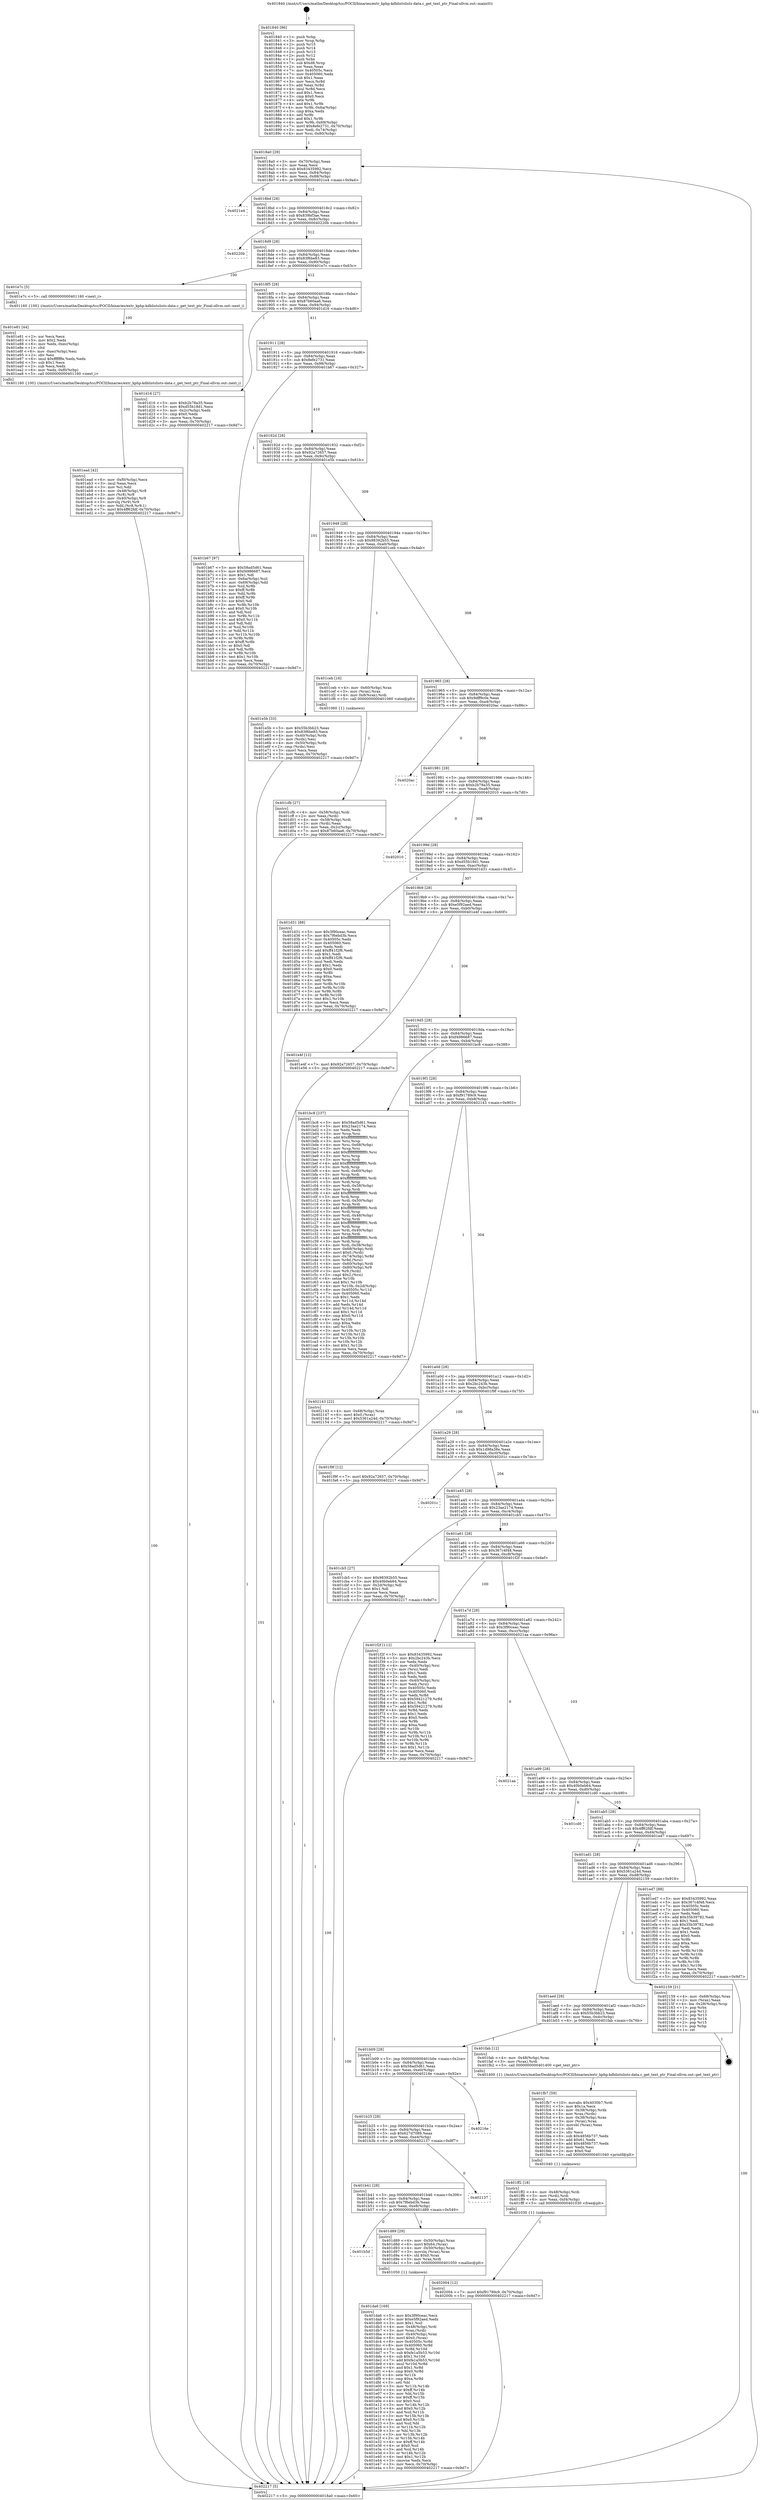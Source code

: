 digraph "0x401840" {
  label = "0x401840 (/mnt/c/Users/mathe/Desktop/tcc/POCII/binaries/extr_kphp-kdblistslists-data.c_get_text_ptr_Final-ollvm.out::main(0))"
  labelloc = "t"
  node[shape=record]

  Entry [label="",width=0.3,height=0.3,shape=circle,fillcolor=black,style=filled]
  "0x4018a0" [label="{
     0x4018a0 [29]\l
     | [instrs]\l
     &nbsp;&nbsp;0x4018a0 \<+3\>: mov -0x70(%rbp),%eax\l
     &nbsp;&nbsp;0x4018a3 \<+2\>: mov %eax,%ecx\l
     &nbsp;&nbsp;0x4018a5 \<+6\>: sub $0x83435992,%ecx\l
     &nbsp;&nbsp;0x4018ab \<+6\>: mov %eax,-0x84(%rbp)\l
     &nbsp;&nbsp;0x4018b1 \<+6\>: mov %ecx,-0x88(%rbp)\l
     &nbsp;&nbsp;0x4018b7 \<+6\>: je 00000000004021e4 \<main+0x9a4\>\l
  }"]
  "0x4021e4" [label="{
     0x4021e4\l
  }", style=dashed]
  "0x4018bd" [label="{
     0x4018bd [28]\l
     | [instrs]\l
     &nbsp;&nbsp;0x4018bd \<+5\>: jmp 00000000004018c2 \<main+0x82\>\l
     &nbsp;&nbsp;0x4018c2 \<+6\>: mov -0x84(%rbp),%eax\l
     &nbsp;&nbsp;0x4018c8 \<+5\>: sub $0x839bf3ae,%eax\l
     &nbsp;&nbsp;0x4018cd \<+6\>: mov %eax,-0x8c(%rbp)\l
     &nbsp;&nbsp;0x4018d3 \<+6\>: je 000000000040220b \<main+0x9cb\>\l
  }"]
  Exit [label="",width=0.3,height=0.3,shape=circle,fillcolor=black,style=filled,peripheries=2]
  "0x40220b" [label="{
     0x40220b\l
  }", style=dashed]
  "0x4018d9" [label="{
     0x4018d9 [28]\l
     | [instrs]\l
     &nbsp;&nbsp;0x4018d9 \<+5\>: jmp 00000000004018de \<main+0x9e\>\l
     &nbsp;&nbsp;0x4018de \<+6\>: mov -0x84(%rbp),%eax\l
     &nbsp;&nbsp;0x4018e4 \<+5\>: sub $0x83f6be83,%eax\l
     &nbsp;&nbsp;0x4018e9 \<+6\>: mov %eax,-0x90(%rbp)\l
     &nbsp;&nbsp;0x4018ef \<+6\>: je 0000000000401e7c \<main+0x63c\>\l
  }"]
  "0x402004" [label="{
     0x402004 [12]\l
     | [instrs]\l
     &nbsp;&nbsp;0x402004 \<+7\>: movl $0xf91789c9,-0x70(%rbp)\l
     &nbsp;&nbsp;0x40200b \<+5\>: jmp 0000000000402217 \<main+0x9d7\>\l
  }"]
  "0x401e7c" [label="{
     0x401e7c [5]\l
     | [instrs]\l
     &nbsp;&nbsp;0x401e7c \<+5\>: call 0000000000401160 \<next_i\>\l
     | [calls]\l
     &nbsp;&nbsp;0x401160 \{100\} (/mnt/c/Users/mathe/Desktop/tcc/POCII/binaries/extr_kphp-kdblistslists-data.c_get_text_ptr_Final-ollvm.out::next_i)\l
  }"]
  "0x4018f5" [label="{
     0x4018f5 [28]\l
     | [instrs]\l
     &nbsp;&nbsp;0x4018f5 \<+5\>: jmp 00000000004018fa \<main+0xba\>\l
     &nbsp;&nbsp;0x4018fa \<+6\>: mov -0x84(%rbp),%eax\l
     &nbsp;&nbsp;0x401900 \<+5\>: sub $0x87b60aa6,%eax\l
     &nbsp;&nbsp;0x401905 \<+6\>: mov %eax,-0x94(%rbp)\l
     &nbsp;&nbsp;0x40190b \<+6\>: je 0000000000401d16 \<main+0x4d6\>\l
  }"]
  "0x401ff2" [label="{
     0x401ff2 [18]\l
     | [instrs]\l
     &nbsp;&nbsp;0x401ff2 \<+4\>: mov -0x48(%rbp),%rdi\l
     &nbsp;&nbsp;0x401ff6 \<+3\>: mov (%rdi),%rdi\l
     &nbsp;&nbsp;0x401ff9 \<+6\>: mov %eax,-0xf4(%rbp)\l
     &nbsp;&nbsp;0x401fff \<+5\>: call 0000000000401030 \<free@plt\>\l
     | [calls]\l
     &nbsp;&nbsp;0x401030 \{1\} (unknown)\l
  }"]
  "0x401d16" [label="{
     0x401d16 [27]\l
     | [instrs]\l
     &nbsp;&nbsp;0x401d16 \<+5\>: mov $0xb2b78a35,%eax\l
     &nbsp;&nbsp;0x401d1b \<+5\>: mov $0xd55b18d1,%ecx\l
     &nbsp;&nbsp;0x401d20 \<+3\>: mov -0x2c(%rbp),%edx\l
     &nbsp;&nbsp;0x401d23 \<+3\>: cmp $0x0,%edx\l
     &nbsp;&nbsp;0x401d26 \<+3\>: cmove %ecx,%eax\l
     &nbsp;&nbsp;0x401d29 \<+3\>: mov %eax,-0x70(%rbp)\l
     &nbsp;&nbsp;0x401d2c \<+5\>: jmp 0000000000402217 \<main+0x9d7\>\l
  }"]
  "0x401911" [label="{
     0x401911 [28]\l
     | [instrs]\l
     &nbsp;&nbsp;0x401911 \<+5\>: jmp 0000000000401916 \<main+0xd6\>\l
     &nbsp;&nbsp;0x401916 \<+6\>: mov -0x84(%rbp),%eax\l
     &nbsp;&nbsp;0x40191c \<+5\>: sub $0x8efe2731,%eax\l
     &nbsp;&nbsp;0x401921 \<+6\>: mov %eax,-0x98(%rbp)\l
     &nbsp;&nbsp;0x401927 \<+6\>: je 0000000000401b67 \<main+0x327\>\l
  }"]
  "0x401fb7" [label="{
     0x401fb7 [59]\l
     | [instrs]\l
     &nbsp;&nbsp;0x401fb7 \<+10\>: movabs $0x4030b7,%rdi\l
     &nbsp;&nbsp;0x401fc1 \<+5\>: mov $0x1a,%ecx\l
     &nbsp;&nbsp;0x401fc6 \<+4\>: mov -0x38(%rbp),%rdx\l
     &nbsp;&nbsp;0x401fca \<+3\>: mov %rax,(%rdx)\l
     &nbsp;&nbsp;0x401fcd \<+4\>: mov -0x38(%rbp),%rax\l
     &nbsp;&nbsp;0x401fd1 \<+3\>: mov (%rax),%rax\l
     &nbsp;&nbsp;0x401fd4 \<+3\>: movsbl (%rax),%eax\l
     &nbsp;&nbsp;0x401fd7 \<+1\>: cltd\l
     &nbsp;&nbsp;0x401fd8 \<+2\>: idiv %ecx\l
     &nbsp;&nbsp;0x401fda \<+6\>: sub $0x4856b737,%edx\l
     &nbsp;&nbsp;0x401fe0 \<+3\>: add $0x61,%edx\l
     &nbsp;&nbsp;0x401fe3 \<+6\>: add $0x4856b737,%edx\l
     &nbsp;&nbsp;0x401fe9 \<+2\>: mov %edx,%esi\l
     &nbsp;&nbsp;0x401feb \<+2\>: mov $0x0,%al\l
     &nbsp;&nbsp;0x401fed \<+5\>: call 0000000000401040 \<printf@plt\>\l
     | [calls]\l
     &nbsp;&nbsp;0x401040 \{1\} (unknown)\l
  }"]
  "0x401b67" [label="{
     0x401b67 [97]\l
     | [instrs]\l
     &nbsp;&nbsp;0x401b67 \<+5\>: mov $0x58ad5d61,%eax\l
     &nbsp;&nbsp;0x401b6c \<+5\>: mov $0xf4986687,%ecx\l
     &nbsp;&nbsp;0x401b71 \<+2\>: mov $0x1,%dl\l
     &nbsp;&nbsp;0x401b73 \<+4\>: mov -0x6a(%rbp),%sil\l
     &nbsp;&nbsp;0x401b77 \<+4\>: mov -0x69(%rbp),%dil\l
     &nbsp;&nbsp;0x401b7b \<+3\>: mov %sil,%r8b\l
     &nbsp;&nbsp;0x401b7e \<+4\>: xor $0xff,%r8b\l
     &nbsp;&nbsp;0x401b82 \<+3\>: mov %dil,%r9b\l
     &nbsp;&nbsp;0x401b85 \<+4\>: xor $0xff,%r9b\l
     &nbsp;&nbsp;0x401b89 \<+3\>: xor $0x0,%dl\l
     &nbsp;&nbsp;0x401b8c \<+3\>: mov %r8b,%r10b\l
     &nbsp;&nbsp;0x401b8f \<+4\>: and $0x0,%r10b\l
     &nbsp;&nbsp;0x401b93 \<+3\>: and %dl,%sil\l
     &nbsp;&nbsp;0x401b96 \<+3\>: mov %r9b,%r11b\l
     &nbsp;&nbsp;0x401b99 \<+4\>: and $0x0,%r11b\l
     &nbsp;&nbsp;0x401b9d \<+3\>: and %dl,%dil\l
     &nbsp;&nbsp;0x401ba0 \<+3\>: or %sil,%r10b\l
     &nbsp;&nbsp;0x401ba3 \<+3\>: or %dil,%r11b\l
     &nbsp;&nbsp;0x401ba6 \<+3\>: xor %r11b,%r10b\l
     &nbsp;&nbsp;0x401ba9 \<+3\>: or %r9b,%r8b\l
     &nbsp;&nbsp;0x401bac \<+4\>: xor $0xff,%r8b\l
     &nbsp;&nbsp;0x401bb0 \<+3\>: or $0x0,%dl\l
     &nbsp;&nbsp;0x401bb3 \<+3\>: and %dl,%r8b\l
     &nbsp;&nbsp;0x401bb6 \<+3\>: or %r8b,%r10b\l
     &nbsp;&nbsp;0x401bb9 \<+4\>: test $0x1,%r10b\l
     &nbsp;&nbsp;0x401bbd \<+3\>: cmovne %ecx,%eax\l
     &nbsp;&nbsp;0x401bc0 \<+3\>: mov %eax,-0x70(%rbp)\l
     &nbsp;&nbsp;0x401bc3 \<+5\>: jmp 0000000000402217 \<main+0x9d7\>\l
  }"]
  "0x40192d" [label="{
     0x40192d [28]\l
     | [instrs]\l
     &nbsp;&nbsp;0x40192d \<+5\>: jmp 0000000000401932 \<main+0xf2\>\l
     &nbsp;&nbsp;0x401932 \<+6\>: mov -0x84(%rbp),%eax\l
     &nbsp;&nbsp;0x401938 \<+5\>: sub $0x92a72657,%eax\l
     &nbsp;&nbsp;0x40193d \<+6\>: mov %eax,-0x9c(%rbp)\l
     &nbsp;&nbsp;0x401943 \<+6\>: je 0000000000401e5b \<main+0x61b\>\l
  }"]
  "0x402217" [label="{
     0x402217 [5]\l
     | [instrs]\l
     &nbsp;&nbsp;0x402217 \<+5\>: jmp 00000000004018a0 \<main+0x60\>\l
  }"]
  "0x401840" [label="{
     0x401840 [96]\l
     | [instrs]\l
     &nbsp;&nbsp;0x401840 \<+1\>: push %rbp\l
     &nbsp;&nbsp;0x401841 \<+3\>: mov %rsp,%rbp\l
     &nbsp;&nbsp;0x401844 \<+2\>: push %r15\l
     &nbsp;&nbsp;0x401846 \<+2\>: push %r14\l
     &nbsp;&nbsp;0x401848 \<+2\>: push %r13\l
     &nbsp;&nbsp;0x40184a \<+2\>: push %r12\l
     &nbsp;&nbsp;0x40184c \<+1\>: push %rbx\l
     &nbsp;&nbsp;0x40184d \<+7\>: sub $0xd8,%rsp\l
     &nbsp;&nbsp;0x401854 \<+2\>: xor %eax,%eax\l
     &nbsp;&nbsp;0x401856 \<+7\>: mov 0x40505c,%ecx\l
     &nbsp;&nbsp;0x40185d \<+7\>: mov 0x405060,%edx\l
     &nbsp;&nbsp;0x401864 \<+3\>: sub $0x1,%eax\l
     &nbsp;&nbsp;0x401867 \<+3\>: mov %ecx,%r8d\l
     &nbsp;&nbsp;0x40186a \<+3\>: add %eax,%r8d\l
     &nbsp;&nbsp;0x40186d \<+4\>: imul %r8d,%ecx\l
     &nbsp;&nbsp;0x401871 \<+3\>: and $0x1,%ecx\l
     &nbsp;&nbsp;0x401874 \<+3\>: cmp $0x0,%ecx\l
     &nbsp;&nbsp;0x401877 \<+4\>: sete %r9b\l
     &nbsp;&nbsp;0x40187b \<+4\>: and $0x1,%r9b\l
     &nbsp;&nbsp;0x40187f \<+4\>: mov %r9b,-0x6a(%rbp)\l
     &nbsp;&nbsp;0x401883 \<+3\>: cmp $0xa,%edx\l
     &nbsp;&nbsp;0x401886 \<+4\>: setl %r9b\l
     &nbsp;&nbsp;0x40188a \<+4\>: and $0x1,%r9b\l
     &nbsp;&nbsp;0x40188e \<+4\>: mov %r9b,-0x69(%rbp)\l
     &nbsp;&nbsp;0x401892 \<+7\>: movl $0x8efe2731,-0x70(%rbp)\l
     &nbsp;&nbsp;0x401899 \<+3\>: mov %edi,-0x74(%rbp)\l
     &nbsp;&nbsp;0x40189c \<+4\>: mov %rsi,-0x80(%rbp)\l
  }"]
  "0x401ead" [label="{
     0x401ead [42]\l
     | [instrs]\l
     &nbsp;&nbsp;0x401ead \<+6\>: mov -0xf0(%rbp),%ecx\l
     &nbsp;&nbsp;0x401eb3 \<+3\>: imul %eax,%ecx\l
     &nbsp;&nbsp;0x401eb6 \<+3\>: mov %cl,%dil\l
     &nbsp;&nbsp;0x401eb9 \<+4\>: mov -0x48(%rbp),%r8\l
     &nbsp;&nbsp;0x401ebd \<+3\>: mov (%r8),%r8\l
     &nbsp;&nbsp;0x401ec0 \<+4\>: mov -0x40(%rbp),%r9\l
     &nbsp;&nbsp;0x401ec4 \<+3\>: movslq (%r9),%r9\l
     &nbsp;&nbsp;0x401ec7 \<+4\>: mov %dil,(%r8,%r9,1)\l
     &nbsp;&nbsp;0x401ecb \<+7\>: movl $0x4ff62fdf,-0x70(%rbp)\l
     &nbsp;&nbsp;0x401ed2 \<+5\>: jmp 0000000000402217 \<main+0x9d7\>\l
  }"]
  "0x401e5b" [label="{
     0x401e5b [33]\l
     | [instrs]\l
     &nbsp;&nbsp;0x401e5b \<+5\>: mov $0x55b3bb23,%eax\l
     &nbsp;&nbsp;0x401e60 \<+5\>: mov $0x83f6be83,%ecx\l
     &nbsp;&nbsp;0x401e65 \<+4\>: mov -0x40(%rbp),%rdx\l
     &nbsp;&nbsp;0x401e69 \<+2\>: mov (%rdx),%esi\l
     &nbsp;&nbsp;0x401e6b \<+4\>: mov -0x50(%rbp),%rdx\l
     &nbsp;&nbsp;0x401e6f \<+2\>: cmp (%rdx),%esi\l
     &nbsp;&nbsp;0x401e71 \<+3\>: cmovl %ecx,%eax\l
     &nbsp;&nbsp;0x401e74 \<+3\>: mov %eax,-0x70(%rbp)\l
     &nbsp;&nbsp;0x401e77 \<+5\>: jmp 0000000000402217 \<main+0x9d7\>\l
  }"]
  "0x401949" [label="{
     0x401949 [28]\l
     | [instrs]\l
     &nbsp;&nbsp;0x401949 \<+5\>: jmp 000000000040194e \<main+0x10e\>\l
     &nbsp;&nbsp;0x40194e \<+6\>: mov -0x84(%rbp),%eax\l
     &nbsp;&nbsp;0x401954 \<+5\>: sub $0x98392b55,%eax\l
     &nbsp;&nbsp;0x401959 \<+6\>: mov %eax,-0xa0(%rbp)\l
     &nbsp;&nbsp;0x40195f \<+6\>: je 0000000000401ceb \<main+0x4ab\>\l
  }"]
  "0x401e81" [label="{
     0x401e81 [44]\l
     | [instrs]\l
     &nbsp;&nbsp;0x401e81 \<+2\>: xor %ecx,%ecx\l
     &nbsp;&nbsp;0x401e83 \<+5\>: mov $0x2,%edx\l
     &nbsp;&nbsp;0x401e88 \<+6\>: mov %edx,-0xec(%rbp)\l
     &nbsp;&nbsp;0x401e8e \<+1\>: cltd\l
     &nbsp;&nbsp;0x401e8f \<+6\>: mov -0xec(%rbp),%esi\l
     &nbsp;&nbsp;0x401e95 \<+2\>: idiv %esi\l
     &nbsp;&nbsp;0x401e97 \<+6\>: imul $0xfffffffe,%edx,%edx\l
     &nbsp;&nbsp;0x401e9d \<+3\>: sub $0x1,%ecx\l
     &nbsp;&nbsp;0x401ea0 \<+2\>: sub %ecx,%edx\l
     &nbsp;&nbsp;0x401ea2 \<+6\>: mov %edx,-0xf0(%rbp)\l
     &nbsp;&nbsp;0x401ea8 \<+5\>: call 0000000000401160 \<next_i\>\l
     | [calls]\l
     &nbsp;&nbsp;0x401160 \{100\} (/mnt/c/Users/mathe/Desktop/tcc/POCII/binaries/extr_kphp-kdblistslists-data.c_get_text_ptr_Final-ollvm.out::next_i)\l
  }"]
  "0x401ceb" [label="{
     0x401ceb [16]\l
     | [instrs]\l
     &nbsp;&nbsp;0x401ceb \<+4\>: mov -0x60(%rbp),%rax\l
     &nbsp;&nbsp;0x401cef \<+3\>: mov (%rax),%rax\l
     &nbsp;&nbsp;0x401cf2 \<+4\>: mov 0x8(%rax),%rdi\l
     &nbsp;&nbsp;0x401cf6 \<+5\>: call 0000000000401060 \<atoi@plt\>\l
     | [calls]\l
     &nbsp;&nbsp;0x401060 \{1\} (unknown)\l
  }"]
  "0x401965" [label="{
     0x401965 [28]\l
     | [instrs]\l
     &nbsp;&nbsp;0x401965 \<+5\>: jmp 000000000040196a \<main+0x12a\>\l
     &nbsp;&nbsp;0x40196a \<+6\>: mov -0x84(%rbp),%eax\l
     &nbsp;&nbsp;0x401970 \<+5\>: sub $0x9dff9c0e,%eax\l
     &nbsp;&nbsp;0x401975 \<+6\>: mov %eax,-0xa4(%rbp)\l
     &nbsp;&nbsp;0x40197b \<+6\>: je 00000000004020ac \<main+0x86c\>\l
  }"]
  "0x401da6" [label="{
     0x401da6 [169]\l
     | [instrs]\l
     &nbsp;&nbsp;0x401da6 \<+5\>: mov $0x3f90ceac,%ecx\l
     &nbsp;&nbsp;0x401dab \<+5\>: mov $0xe5f92aed,%edx\l
     &nbsp;&nbsp;0x401db0 \<+3\>: mov $0x1,%sil\l
     &nbsp;&nbsp;0x401db3 \<+4\>: mov -0x48(%rbp),%rdi\l
     &nbsp;&nbsp;0x401db7 \<+3\>: mov %rax,(%rdi)\l
     &nbsp;&nbsp;0x401dba \<+4\>: mov -0x40(%rbp),%rax\l
     &nbsp;&nbsp;0x401dbe \<+6\>: movl $0x0,(%rax)\l
     &nbsp;&nbsp;0x401dc4 \<+8\>: mov 0x40505c,%r8d\l
     &nbsp;&nbsp;0x401dcc \<+8\>: mov 0x405060,%r9d\l
     &nbsp;&nbsp;0x401dd4 \<+3\>: mov %r8d,%r10d\l
     &nbsp;&nbsp;0x401dd7 \<+7\>: sub $0xfe1a5b53,%r10d\l
     &nbsp;&nbsp;0x401dde \<+4\>: sub $0x1,%r10d\l
     &nbsp;&nbsp;0x401de2 \<+7\>: add $0xfe1a5b53,%r10d\l
     &nbsp;&nbsp;0x401de9 \<+4\>: imul %r10d,%r8d\l
     &nbsp;&nbsp;0x401ded \<+4\>: and $0x1,%r8d\l
     &nbsp;&nbsp;0x401df1 \<+4\>: cmp $0x0,%r8d\l
     &nbsp;&nbsp;0x401df5 \<+4\>: sete %r11b\l
     &nbsp;&nbsp;0x401df9 \<+4\>: cmp $0xa,%r9d\l
     &nbsp;&nbsp;0x401dfd \<+3\>: setl %bl\l
     &nbsp;&nbsp;0x401e00 \<+3\>: mov %r11b,%r14b\l
     &nbsp;&nbsp;0x401e03 \<+4\>: xor $0xff,%r14b\l
     &nbsp;&nbsp;0x401e07 \<+3\>: mov %bl,%r15b\l
     &nbsp;&nbsp;0x401e0a \<+4\>: xor $0xff,%r15b\l
     &nbsp;&nbsp;0x401e0e \<+4\>: xor $0x0,%sil\l
     &nbsp;&nbsp;0x401e12 \<+3\>: mov %r14b,%r12b\l
     &nbsp;&nbsp;0x401e15 \<+4\>: and $0x0,%r12b\l
     &nbsp;&nbsp;0x401e19 \<+3\>: and %sil,%r11b\l
     &nbsp;&nbsp;0x401e1c \<+3\>: mov %r15b,%r13b\l
     &nbsp;&nbsp;0x401e1f \<+4\>: and $0x0,%r13b\l
     &nbsp;&nbsp;0x401e23 \<+3\>: and %sil,%bl\l
     &nbsp;&nbsp;0x401e26 \<+3\>: or %r11b,%r12b\l
     &nbsp;&nbsp;0x401e29 \<+3\>: or %bl,%r13b\l
     &nbsp;&nbsp;0x401e2c \<+3\>: xor %r13b,%r12b\l
     &nbsp;&nbsp;0x401e2f \<+3\>: or %r15b,%r14b\l
     &nbsp;&nbsp;0x401e32 \<+4\>: xor $0xff,%r14b\l
     &nbsp;&nbsp;0x401e36 \<+4\>: or $0x0,%sil\l
     &nbsp;&nbsp;0x401e3a \<+3\>: and %sil,%r14b\l
     &nbsp;&nbsp;0x401e3d \<+3\>: or %r14b,%r12b\l
     &nbsp;&nbsp;0x401e40 \<+4\>: test $0x1,%r12b\l
     &nbsp;&nbsp;0x401e44 \<+3\>: cmovne %edx,%ecx\l
     &nbsp;&nbsp;0x401e47 \<+3\>: mov %ecx,-0x70(%rbp)\l
     &nbsp;&nbsp;0x401e4a \<+5\>: jmp 0000000000402217 \<main+0x9d7\>\l
  }"]
  "0x4020ac" [label="{
     0x4020ac\l
  }", style=dashed]
  "0x401981" [label="{
     0x401981 [28]\l
     | [instrs]\l
     &nbsp;&nbsp;0x401981 \<+5\>: jmp 0000000000401986 \<main+0x146\>\l
     &nbsp;&nbsp;0x401986 \<+6\>: mov -0x84(%rbp),%eax\l
     &nbsp;&nbsp;0x40198c \<+5\>: sub $0xb2b78a35,%eax\l
     &nbsp;&nbsp;0x401991 \<+6\>: mov %eax,-0xa8(%rbp)\l
     &nbsp;&nbsp;0x401997 \<+6\>: je 0000000000402010 \<main+0x7d0\>\l
  }"]
  "0x401b5d" [label="{
     0x401b5d\l
  }", style=dashed]
  "0x402010" [label="{
     0x402010\l
  }", style=dashed]
  "0x40199d" [label="{
     0x40199d [28]\l
     | [instrs]\l
     &nbsp;&nbsp;0x40199d \<+5\>: jmp 00000000004019a2 \<main+0x162\>\l
     &nbsp;&nbsp;0x4019a2 \<+6\>: mov -0x84(%rbp),%eax\l
     &nbsp;&nbsp;0x4019a8 \<+5\>: sub $0xd55b18d1,%eax\l
     &nbsp;&nbsp;0x4019ad \<+6\>: mov %eax,-0xac(%rbp)\l
     &nbsp;&nbsp;0x4019b3 \<+6\>: je 0000000000401d31 \<main+0x4f1\>\l
  }"]
  "0x401d89" [label="{
     0x401d89 [29]\l
     | [instrs]\l
     &nbsp;&nbsp;0x401d89 \<+4\>: mov -0x50(%rbp),%rax\l
     &nbsp;&nbsp;0x401d8d \<+6\>: movl $0x64,(%rax)\l
     &nbsp;&nbsp;0x401d93 \<+4\>: mov -0x50(%rbp),%rax\l
     &nbsp;&nbsp;0x401d97 \<+3\>: movslq (%rax),%rax\l
     &nbsp;&nbsp;0x401d9a \<+4\>: shl $0x0,%rax\l
     &nbsp;&nbsp;0x401d9e \<+3\>: mov %rax,%rdi\l
     &nbsp;&nbsp;0x401da1 \<+5\>: call 0000000000401050 \<malloc@plt\>\l
     | [calls]\l
     &nbsp;&nbsp;0x401050 \{1\} (unknown)\l
  }"]
  "0x401d31" [label="{
     0x401d31 [88]\l
     | [instrs]\l
     &nbsp;&nbsp;0x401d31 \<+5\>: mov $0x3f90ceac,%eax\l
     &nbsp;&nbsp;0x401d36 \<+5\>: mov $0x7f6ebd3b,%ecx\l
     &nbsp;&nbsp;0x401d3b \<+7\>: mov 0x40505c,%edx\l
     &nbsp;&nbsp;0x401d42 \<+7\>: mov 0x405060,%esi\l
     &nbsp;&nbsp;0x401d49 \<+2\>: mov %edx,%edi\l
     &nbsp;&nbsp;0x401d4b \<+6\>: add $0xff41f2f6,%edi\l
     &nbsp;&nbsp;0x401d51 \<+3\>: sub $0x1,%edi\l
     &nbsp;&nbsp;0x401d54 \<+6\>: sub $0xff41f2f6,%edi\l
     &nbsp;&nbsp;0x401d5a \<+3\>: imul %edi,%edx\l
     &nbsp;&nbsp;0x401d5d \<+3\>: and $0x1,%edx\l
     &nbsp;&nbsp;0x401d60 \<+3\>: cmp $0x0,%edx\l
     &nbsp;&nbsp;0x401d63 \<+4\>: sete %r8b\l
     &nbsp;&nbsp;0x401d67 \<+3\>: cmp $0xa,%esi\l
     &nbsp;&nbsp;0x401d6a \<+4\>: setl %r9b\l
     &nbsp;&nbsp;0x401d6e \<+3\>: mov %r8b,%r10b\l
     &nbsp;&nbsp;0x401d71 \<+3\>: and %r9b,%r10b\l
     &nbsp;&nbsp;0x401d74 \<+3\>: xor %r9b,%r8b\l
     &nbsp;&nbsp;0x401d77 \<+3\>: or %r8b,%r10b\l
     &nbsp;&nbsp;0x401d7a \<+4\>: test $0x1,%r10b\l
     &nbsp;&nbsp;0x401d7e \<+3\>: cmovne %ecx,%eax\l
     &nbsp;&nbsp;0x401d81 \<+3\>: mov %eax,-0x70(%rbp)\l
     &nbsp;&nbsp;0x401d84 \<+5\>: jmp 0000000000402217 \<main+0x9d7\>\l
  }"]
  "0x4019b9" [label="{
     0x4019b9 [28]\l
     | [instrs]\l
     &nbsp;&nbsp;0x4019b9 \<+5\>: jmp 00000000004019be \<main+0x17e\>\l
     &nbsp;&nbsp;0x4019be \<+6\>: mov -0x84(%rbp),%eax\l
     &nbsp;&nbsp;0x4019c4 \<+5\>: sub $0xe5f92aed,%eax\l
     &nbsp;&nbsp;0x4019c9 \<+6\>: mov %eax,-0xb0(%rbp)\l
     &nbsp;&nbsp;0x4019cf \<+6\>: je 0000000000401e4f \<main+0x60f\>\l
  }"]
  "0x401b41" [label="{
     0x401b41 [28]\l
     | [instrs]\l
     &nbsp;&nbsp;0x401b41 \<+5\>: jmp 0000000000401b46 \<main+0x306\>\l
     &nbsp;&nbsp;0x401b46 \<+6\>: mov -0x84(%rbp),%eax\l
     &nbsp;&nbsp;0x401b4c \<+5\>: sub $0x7f6ebd3b,%eax\l
     &nbsp;&nbsp;0x401b51 \<+6\>: mov %eax,-0xe8(%rbp)\l
     &nbsp;&nbsp;0x401b57 \<+6\>: je 0000000000401d89 \<main+0x549\>\l
  }"]
  "0x401e4f" [label="{
     0x401e4f [12]\l
     | [instrs]\l
     &nbsp;&nbsp;0x401e4f \<+7\>: movl $0x92a72657,-0x70(%rbp)\l
     &nbsp;&nbsp;0x401e56 \<+5\>: jmp 0000000000402217 \<main+0x9d7\>\l
  }"]
  "0x4019d5" [label="{
     0x4019d5 [28]\l
     | [instrs]\l
     &nbsp;&nbsp;0x4019d5 \<+5\>: jmp 00000000004019da \<main+0x19a\>\l
     &nbsp;&nbsp;0x4019da \<+6\>: mov -0x84(%rbp),%eax\l
     &nbsp;&nbsp;0x4019e0 \<+5\>: sub $0xf4986687,%eax\l
     &nbsp;&nbsp;0x4019e5 \<+6\>: mov %eax,-0xb4(%rbp)\l
     &nbsp;&nbsp;0x4019eb \<+6\>: je 0000000000401bc8 \<main+0x388\>\l
  }"]
  "0x402137" [label="{
     0x402137\l
  }", style=dashed]
  "0x401bc8" [label="{
     0x401bc8 [237]\l
     | [instrs]\l
     &nbsp;&nbsp;0x401bc8 \<+5\>: mov $0x58ad5d61,%eax\l
     &nbsp;&nbsp;0x401bcd \<+5\>: mov $0x23ae2174,%ecx\l
     &nbsp;&nbsp;0x401bd2 \<+2\>: xor %edx,%edx\l
     &nbsp;&nbsp;0x401bd4 \<+3\>: mov %rsp,%rsi\l
     &nbsp;&nbsp;0x401bd7 \<+4\>: add $0xfffffffffffffff0,%rsi\l
     &nbsp;&nbsp;0x401bdb \<+3\>: mov %rsi,%rsp\l
     &nbsp;&nbsp;0x401bde \<+4\>: mov %rsi,-0x68(%rbp)\l
     &nbsp;&nbsp;0x401be2 \<+3\>: mov %rsp,%rsi\l
     &nbsp;&nbsp;0x401be5 \<+4\>: add $0xfffffffffffffff0,%rsi\l
     &nbsp;&nbsp;0x401be9 \<+3\>: mov %rsi,%rsp\l
     &nbsp;&nbsp;0x401bec \<+3\>: mov %rsp,%rdi\l
     &nbsp;&nbsp;0x401bef \<+4\>: add $0xfffffffffffffff0,%rdi\l
     &nbsp;&nbsp;0x401bf3 \<+3\>: mov %rdi,%rsp\l
     &nbsp;&nbsp;0x401bf6 \<+4\>: mov %rdi,-0x60(%rbp)\l
     &nbsp;&nbsp;0x401bfa \<+3\>: mov %rsp,%rdi\l
     &nbsp;&nbsp;0x401bfd \<+4\>: add $0xfffffffffffffff0,%rdi\l
     &nbsp;&nbsp;0x401c01 \<+3\>: mov %rdi,%rsp\l
     &nbsp;&nbsp;0x401c04 \<+4\>: mov %rdi,-0x58(%rbp)\l
     &nbsp;&nbsp;0x401c08 \<+3\>: mov %rsp,%rdi\l
     &nbsp;&nbsp;0x401c0b \<+4\>: add $0xfffffffffffffff0,%rdi\l
     &nbsp;&nbsp;0x401c0f \<+3\>: mov %rdi,%rsp\l
     &nbsp;&nbsp;0x401c12 \<+4\>: mov %rdi,-0x50(%rbp)\l
     &nbsp;&nbsp;0x401c16 \<+3\>: mov %rsp,%rdi\l
     &nbsp;&nbsp;0x401c19 \<+4\>: add $0xfffffffffffffff0,%rdi\l
     &nbsp;&nbsp;0x401c1d \<+3\>: mov %rdi,%rsp\l
     &nbsp;&nbsp;0x401c20 \<+4\>: mov %rdi,-0x48(%rbp)\l
     &nbsp;&nbsp;0x401c24 \<+3\>: mov %rsp,%rdi\l
     &nbsp;&nbsp;0x401c27 \<+4\>: add $0xfffffffffffffff0,%rdi\l
     &nbsp;&nbsp;0x401c2b \<+3\>: mov %rdi,%rsp\l
     &nbsp;&nbsp;0x401c2e \<+4\>: mov %rdi,-0x40(%rbp)\l
     &nbsp;&nbsp;0x401c32 \<+3\>: mov %rsp,%rdi\l
     &nbsp;&nbsp;0x401c35 \<+4\>: add $0xfffffffffffffff0,%rdi\l
     &nbsp;&nbsp;0x401c39 \<+3\>: mov %rdi,%rsp\l
     &nbsp;&nbsp;0x401c3c \<+4\>: mov %rdi,-0x38(%rbp)\l
     &nbsp;&nbsp;0x401c40 \<+4\>: mov -0x68(%rbp),%rdi\l
     &nbsp;&nbsp;0x401c44 \<+6\>: movl $0x0,(%rdi)\l
     &nbsp;&nbsp;0x401c4a \<+4\>: mov -0x74(%rbp),%r8d\l
     &nbsp;&nbsp;0x401c4e \<+3\>: mov %r8d,(%rsi)\l
     &nbsp;&nbsp;0x401c51 \<+4\>: mov -0x60(%rbp),%rdi\l
     &nbsp;&nbsp;0x401c55 \<+4\>: mov -0x80(%rbp),%r9\l
     &nbsp;&nbsp;0x401c59 \<+3\>: mov %r9,(%rdi)\l
     &nbsp;&nbsp;0x401c5c \<+3\>: cmpl $0x2,(%rsi)\l
     &nbsp;&nbsp;0x401c5f \<+4\>: setne %r10b\l
     &nbsp;&nbsp;0x401c63 \<+4\>: and $0x1,%r10b\l
     &nbsp;&nbsp;0x401c67 \<+4\>: mov %r10b,-0x2d(%rbp)\l
     &nbsp;&nbsp;0x401c6b \<+8\>: mov 0x40505c,%r11d\l
     &nbsp;&nbsp;0x401c73 \<+7\>: mov 0x405060,%ebx\l
     &nbsp;&nbsp;0x401c7a \<+3\>: sub $0x1,%edx\l
     &nbsp;&nbsp;0x401c7d \<+3\>: mov %r11d,%r14d\l
     &nbsp;&nbsp;0x401c80 \<+3\>: add %edx,%r14d\l
     &nbsp;&nbsp;0x401c83 \<+4\>: imul %r14d,%r11d\l
     &nbsp;&nbsp;0x401c87 \<+4\>: and $0x1,%r11d\l
     &nbsp;&nbsp;0x401c8b \<+4\>: cmp $0x0,%r11d\l
     &nbsp;&nbsp;0x401c8f \<+4\>: sete %r10b\l
     &nbsp;&nbsp;0x401c93 \<+3\>: cmp $0xa,%ebx\l
     &nbsp;&nbsp;0x401c96 \<+4\>: setl %r15b\l
     &nbsp;&nbsp;0x401c9a \<+3\>: mov %r10b,%r12b\l
     &nbsp;&nbsp;0x401c9d \<+3\>: and %r15b,%r12b\l
     &nbsp;&nbsp;0x401ca0 \<+3\>: xor %r15b,%r10b\l
     &nbsp;&nbsp;0x401ca3 \<+3\>: or %r10b,%r12b\l
     &nbsp;&nbsp;0x401ca6 \<+4\>: test $0x1,%r12b\l
     &nbsp;&nbsp;0x401caa \<+3\>: cmovne %ecx,%eax\l
     &nbsp;&nbsp;0x401cad \<+3\>: mov %eax,-0x70(%rbp)\l
     &nbsp;&nbsp;0x401cb0 \<+5\>: jmp 0000000000402217 \<main+0x9d7\>\l
  }"]
  "0x4019f1" [label="{
     0x4019f1 [28]\l
     | [instrs]\l
     &nbsp;&nbsp;0x4019f1 \<+5\>: jmp 00000000004019f6 \<main+0x1b6\>\l
     &nbsp;&nbsp;0x4019f6 \<+6\>: mov -0x84(%rbp),%eax\l
     &nbsp;&nbsp;0x4019fc \<+5\>: sub $0xf91789c9,%eax\l
     &nbsp;&nbsp;0x401a01 \<+6\>: mov %eax,-0xb8(%rbp)\l
     &nbsp;&nbsp;0x401a07 \<+6\>: je 0000000000402143 \<main+0x903\>\l
  }"]
  "0x401b25" [label="{
     0x401b25 [28]\l
     | [instrs]\l
     &nbsp;&nbsp;0x401b25 \<+5\>: jmp 0000000000401b2a \<main+0x2ea\>\l
     &nbsp;&nbsp;0x401b2a \<+6\>: mov -0x84(%rbp),%eax\l
     &nbsp;&nbsp;0x401b30 \<+5\>: sub $0x627d7089,%eax\l
     &nbsp;&nbsp;0x401b35 \<+6\>: mov %eax,-0xe4(%rbp)\l
     &nbsp;&nbsp;0x401b3b \<+6\>: je 0000000000402137 \<main+0x8f7\>\l
  }"]
  "0x40216e" [label="{
     0x40216e\l
  }", style=dashed]
  "0x402143" [label="{
     0x402143 [22]\l
     | [instrs]\l
     &nbsp;&nbsp;0x402143 \<+4\>: mov -0x68(%rbp),%rax\l
     &nbsp;&nbsp;0x402147 \<+6\>: movl $0x0,(%rax)\l
     &nbsp;&nbsp;0x40214d \<+7\>: movl $0x5361a24d,-0x70(%rbp)\l
     &nbsp;&nbsp;0x402154 \<+5\>: jmp 0000000000402217 \<main+0x9d7\>\l
  }"]
  "0x401a0d" [label="{
     0x401a0d [28]\l
     | [instrs]\l
     &nbsp;&nbsp;0x401a0d \<+5\>: jmp 0000000000401a12 \<main+0x1d2\>\l
     &nbsp;&nbsp;0x401a12 \<+6\>: mov -0x84(%rbp),%eax\l
     &nbsp;&nbsp;0x401a18 \<+5\>: sub $0x2bc243b,%eax\l
     &nbsp;&nbsp;0x401a1d \<+6\>: mov %eax,-0xbc(%rbp)\l
     &nbsp;&nbsp;0x401a23 \<+6\>: je 0000000000401f9f \<main+0x75f\>\l
  }"]
  "0x401b09" [label="{
     0x401b09 [28]\l
     | [instrs]\l
     &nbsp;&nbsp;0x401b09 \<+5\>: jmp 0000000000401b0e \<main+0x2ce\>\l
     &nbsp;&nbsp;0x401b0e \<+6\>: mov -0x84(%rbp),%eax\l
     &nbsp;&nbsp;0x401b14 \<+5\>: sub $0x58ad5d61,%eax\l
     &nbsp;&nbsp;0x401b19 \<+6\>: mov %eax,-0xe0(%rbp)\l
     &nbsp;&nbsp;0x401b1f \<+6\>: je 000000000040216e \<main+0x92e\>\l
  }"]
  "0x401f9f" [label="{
     0x401f9f [12]\l
     | [instrs]\l
     &nbsp;&nbsp;0x401f9f \<+7\>: movl $0x92a72657,-0x70(%rbp)\l
     &nbsp;&nbsp;0x401fa6 \<+5\>: jmp 0000000000402217 \<main+0x9d7\>\l
  }"]
  "0x401a29" [label="{
     0x401a29 [28]\l
     | [instrs]\l
     &nbsp;&nbsp;0x401a29 \<+5\>: jmp 0000000000401a2e \<main+0x1ee\>\l
     &nbsp;&nbsp;0x401a2e \<+6\>: mov -0x84(%rbp),%eax\l
     &nbsp;&nbsp;0x401a34 \<+5\>: sub $0x1d98a38e,%eax\l
     &nbsp;&nbsp;0x401a39 \<+6\>: mov %eax,-0xc0(%rbp)\l
     &nbsp;&nbsp;0x401a3f \<+6\>: je 000000000040201c \<main+0x7dc\>\l
  }"]
  "0x401fab" [label="{
     0x401fab [12]\l
     | [instrs]\l
     &nbsp;&nbsp;0x401fab \<+4\>: mov -0x48(%rbp),%rax\l
     &nbsp;&nbsp;0x401faf \<+3\>: mov (%rax),%rdi\l
     &nbsp;&nbsp;0x401fb2 \<+5\>: call 0000000000401400 \<get_text_ptr\>\l
     | [calls]\l
     &nbsp;&nbsp;0x401400 \{1\} (/mnt/c/Users/mathe/Desktop/tcc/POCII/binaries/extr_kphp-kdblistslists-data.c_get_text_ptr_Final-ollvm.out::get_text_ptr)\l
  }"]
  "0x40201c" [label="{
     0x40201c\l
  }", style=dashed]
  "0x401a45" [label="{
     0x401a45 [28]\l
     | [instrs]\l
     &nbsp;&nbsp;0x401a45 \<+5\>: jmp 0000000000401a4a \<main+0x20a\>\l
     &nbsp;&nbsp;0x401a4a \<+6\>: mov -0x84(%rbp),%eax\l
     &nbsp;&nbsp;0x401a50 \<+5\>: sub $0x23ae2174,%eax\l
     &nbsp;&nbsp;0x401a55 \<+6\>: mov %eax,-0xc4(%rbp)\l
     &nbsp;&nbsp;0x401a5b \<+6\>: je 0000000000401cb5 \<main+0x475\>\l
  }"]
  "0x401aed" [label="{
     0x401aed [28]\l
     | [instrs]\l
     &nbsp;&nbsp;0x401aed \<+5\>: jmp 0000000000401af2 \<main+0x2b2\>\l
     &nbsp;&nbsp;0x401af2 \<+6\>: mov -0x84(%rbp),%eax\l
     &nbsp;&nbsp;0x401af8 \<+5\>: sub $0x55b3bb23,%eax\l
     &nbsp;&nbsp;0x401afd \<+6\>: mov %eax,-0xdc(%rbp)\l
     &nbsp;&nbsp;0x401b03 \<+6\>: je 0000000000401fab \<main+0x76b\>\l
  }"]
  "0x401cb5" [label="{
     0x401cb5 [27]\l
     | [instrs]\l
     &nbsp;&nbsp;0x401cb5 \<+5\>: mov $0x98392b55,%eax\l
     &nbsp;&nbsp;0x401cba \<+5\>: mov $0x40b0eb64,%ecx\l
     &nbsp;&nbsp;0x401cbf \<+3\>: mov -0x2d(%rbp),%dl\l
     &nbsp;&nbsp;0x401cc2 \<+3\>: test $0x1,%dl\l
     &nbsp;&nbsp;0x401cc5 \<+3\>: cmovne %ecx,%eax\l
     &nbsp;&nbsp;0x401cc8 \<+3\>: mov %eax,-0x70(%rbp)\l
     &nbsp;&nbsp;0x401ccb \<+5\>: jmp 0000000000402217 \<main+0x9d7\>\l
  }"]
  "0x401a61" [label="{
     0x401a61 [28]\l
     | [instrs]\l
     &nbsp;&nbsp;0x401a61 \<+5\>: jmp 0000000000401a66 \<main+0x226\>\l
     &nbsp;&nbsp;0x401a66 \<+6\>: mov -0x84(%rbp),%eax\l
     &nbsp;&nbsp;0x401a6c \<+5\>: sub $0x367c4f48,%eax\l
     &nbsp;&nbsp;0x401a71 \<+6\>: mov %eax,-0xc8(%rbp)\l
     &nbsp;&nbsp;0x401a77 \<+6\>: je 0000000000401f2f \<main+0x6ef\>\l
  }"]
  "0x401cfb" [label="{
     0x401cfb [27]\l
     | [instrs]\l
     &nbsp;&nbsp;0x401cfb \<+4\>: mov -0x58(%rbp),%rdi\l
     &nbsp;&nbsp;0x401cff \<+2\>: mov %eax,(%rdi)\l
     &nbsp;&nbsp;0x401d01 \<+4\>: mov -0x58(%rbp),%rdi\l
     &nbsp;&nbsp;0x401d05 \<+2\>: mov (%rdi),%eax\l
     &nbsp;&nbsp;0x401d07 \<+3\>: mov %eax,-0x2c(%rbp)\l
     &nbsp;&nbsp;0x401d0a \<+7\>: movl $0x87b60aa6,-0x70(%rbp)\l
     &nbsp;&nbsp;0x401d11 \<+5\>: jmp 0000000000402217 \<main+0x9d7\>\l
  }"]
  "0x402159" [label="{
     0x402159 [21]\l
     | [instrs]\l
     &nbsp;&nbsp;0x402159 \<+4\>: mov -0x68(%rbp),%rax\l
     &nbsp;&nbsp;0x40215d \<+2\>: mov (%rax),%eax\l
     &nbsp;&nbsp;0x40215f \<+4\>: lea -0x28(%rbp),%rsp\l
     &nbsp;&nbsp;0x402163 \<+1\>: pop %rbx\l
     &nbsp;&nbsp;0x402164 \<+2\>: pop %r12\l
     &nbsp;&nbsp;0x402166 \<+2\>: pop %r13\l
     &nbsp;&nbsp;0x402168 \<+2\>: pop %r14\l
     &nbsp;&nbsp;0x40216a \<+2\>: pop %r15\l
     &nbsp;&nbsp;0x40216c \<+1\>: pop %rbp\l
     &nbsp;&nbsp;0x40216d \<+1\>: ret\l
  }"]
  "0x401f2f" [label="{
     0x401f2f [112]\l
     | [instrs]\l
     &nbsp;&nbsp;0x401f2f \<+5\>: mov $0x83435992,%eax\l
     &nbsp;&nbsp;0x401f34 \<+5\>: mov $0x2bc243b,%ecx\l
     &nbsp;&nbsp;0x401f39 \<+2\>: xor %edx,%edx\l
     &nbsp;&nbsp;0x401f3b \<+4\>: mov -0x40(%rbp),%rsi\l
     &nbsp;&nbsp;0x401f3f \<+2\>: mov (%rsi),%edi\l
     &nbsp;&nbsp;0x401f41 \<+3\>: sub $0x1,%edx\l
     &nbsp;&nbsp;0x401f44 \<+2\>: sub %edx,%edi\l
     &nbsp;&nbsp;0x401f46 \<+4\>: mov -0x40(%rbp),%rsi\l
     &nbsp;&nbsp;0x401f4a \<+2\>: mov %edi,(%rsi)\l
     &nbsp;&nbsp;0x401f4c \<+7\>: mov 0x40505c,%edx\l
     &nbsp;&nbsp;0x401f53 \<+7\>: mov 0x405060,%edi\l
     &nbsp;&nbsp;0x401f5a \<+3\>: mov %edx,%r8d\l
     &nbsp;&nbsp;0x401f5d \<+7\>: sub $0x59421279,%r8d\l
     &nbsp;&nbsp;0x401f64 \<+4\>: sub $0x1,%r8d\l
     &nbsp;&nbsp;0x401f68 \<+7\>: add $0x59421279,%r8d\l
     &nbsp;&nbsp;0x401f6f \<+4\>: imul %r8d,%edx\l
     &nbsp;&nbsp;0x401f73 \<+3\>: and $0x1,%edx\l
     &nbsp;&nbsp;0x401f76 \<+3\>: cmp $0x0,%edx\l
     &nbsp;&nbsp;0x401f79 \<+4\>: sete %r9b\l
     &nbsp;&nbsp;0x401f7d \<+3\>: cmp $0xa,%edi\l
     &nbsp;&nbsp;0x401f80 \<+4\>: setl %r10b\l
     &nbsp;&nbsp;0x401f84 \<+3\>: mov %r9b,%r11b\l
     &nbsp;&nbsp;0x401f87 \<+3\>: and %r10b,%r11b\l
     &nbsp;&nbsp;0x401f8a \<+3\>: xor %r10b,%r9b\l
     &nbsp;&nbsp;0x401f8d \<+3\>: or %r9b,%r11b\l
     &nbsp;&nbsp;0x401f90 \<+4\>: test $0x1,%r11b\l
     &nbsp;&nbsp;0x401f94 \<+3\>: cmovne %ecx,%eax\l
     &nbsp;&nbsp;0x401f97 \<+3\>: mov %eax,-0x70(%rbp)\l
     &nbsp;&nbsp;0x401f9a \<+5\>: jmp 0000000000402217 \<main+0x9d7\>\l
  }"]
  "0x401a7d" [label="{
     0x401a7d [28]\l
     | [instrs]\l
     &nbsp;&nbsp;0x401a7d \<+5\>: jmp 0000000000401a82 \<main+0x242\>\l
     &nbsp;&nbsp;0x401a82 \<+6\>: mov -0x84(%rbp),%eax\l
     &nbsp;&nbsp;0x401a88 \<+5\>: sub $0x3f90ceac,%eax\l
     &nbsp;&nbsp;0x401a8d \<+6\>: mov %eax,-0xcc(%rbp)\l
     &nbsp;&nbsp;0x401a93 \<+6\>: je 00000000004021aa \<main+0x96a\>\l
  }"]
  "0x401ad1" [label="{
     0x401ad1 [28]\l
     | [instrs]\l
     &nbsp;&nbsp;0x401ad1 \<+5\>: jmp 0000000000401ad6 \<main+0x296\>\l
     &nbsp;&nbsp;0x401ad6 \<+6\>: mov -0x84(%rbp),%eax\l
     &nbsp;&nbsp;0x401adc \<+5\>: sub $0x5361a24d,%eax\l
     &nbsp;&nbsp;0x401ae1 \<+6\>: mov %eax,-0xd8(%rbp)\l
     &nbsp;&nbsp;0x401ae7 \<+6\>: je 0000000000402159 \<main+0x919\>\l
  }"]
  "0x4021aa" [label="{
     0x4021aa\l
  }", style=dashed]
  "0x401a99" [label="{
     0x401a99 [28]\l
     | [instrs]\l
     &nbsp;&nbsp;0x401a99 \<+5\>: jmp 0000000000401a9e \<main+0x25e\>\l
     &nbsp;&nbsp;0x401a9e \<+6\>: mov -0x84(%rbp),%eax\l
     &nbsp;&nbsp;0x401aa4 \<+5\>: sub $0x40b0eb64,%eax\l
     &nbsp;&nbsp;0x401aa9 \<+6\>: mov %eax,-0xd0(%rbp)\l
     &nbsp;&nbsp;0x401aaf \<+6\>: je 0000000000401cd0 \<main+0x490\>\l
  }"]
  "0x401ed7" [label="{
     0x401ed7 [88]\l
     | [instrs]\l
     &nbsp;&nbsp;0x401ed7 \<+5\>: mov $0x83435992,%eax\l
     &nbsp;&nbsp;0x401edc \<+5\>: mov $0x367c4f48,%ecx\l
     &nbsp;&nbsp;0x401ee1 \<+7\>: mov 0x40505c,%edx\l
     &nbsp;&nbsp;0x401ee8 \<+7\>: mov 0x405060,%esi\l
     &nbsp;&nbsp;0x401eef \<+2\>: mov %edx,%edi\l
     &nbsp;&nbsp;0x401ef1 \<+6\>: add $0x35b39782,%edi\l
     &nbsp;&nbsp;0x401ef7 \<+3\>: sub $0x1,%edi\l
     &nbsp;&nbsp;0x401efa \<+6\>: sub $0x35b39782,%edi\l
     &nbsp;&nbsp;0x401f00 \<+3\>: imul %edi,%edx\l
     &nbsp;&nbsp;0x401f03 \<+3\>: and $0x1,%edx\l
     &nbsp;&nbsp;0x401f06 \<+3\>: cmp $0x0,%edx\l
     &nbsp;&nbsp;0x401f09 \<+4\>: sete %r8b\l
     &nbsp;&nbsp;0x401f0d \<+3\>: cmp $0xa,%esi\l
     &nbsp;&nbsp;0x401f10 \<+4\>: setl %r9b\l
     &nbsp;&nbsp;0x401f14 \<+3\>: mov %r8b,%r10b\l
     &nbsp;&nbsp;0x401f17 \<+3\>: and %r9b,%r10b\l
     &nbsp;&nbsp;0x401f1a \<+3\>: xor %r9b,%r8b\l
     &nbsp;&nbsp;0x401f1d \<+3\>: or %r8b,%r10b\l
     &nbsp;&nbsp;0x401f20 \<+4\>: test $0x1,%r10b\l
     &nbsp;&nbsp;0x401f24 \<+3\>: cmovne %ecx,%eax\l
     &nbsp;&nbsp;0x401f27 \<+3\>: mov %eax,-0x70(%rbp)\l
     &nbsp;&nbsp;0x401f2a \<+5\>: jmp 0000000000402217 \<main+0x9d7\>\l
  }"]
  "0x401cd0" [label="{
     0x401cd0\l
  }", style=dashed]
  "0x401ab5" [label="{
     0x401ab5 [28]\l
     | [instrs]\l
     &nbsp;&nbsp;0x401ab5 \<+5\>: jmp 0000000000401aba \<main+0x27a\>\l
     &nbsp;&nbsp;0x401aba \<+6\>: mov -0x84(%rbp),%eax\l
     &nbsp;&nbsp;0x401ac0 \<+5\>: sub $0x4ff62fdf,%eax\l
     &nbsp;&nbsp;0x401ac5 \<+6\>: mov %eax,-0xd4(%rbp)\l
     &nbsp;&nbsp;0x401acb \<+6\>: je 0000000000401ed7 \<main+0x697\>\l
  }"]
  Entry -> "0x401840" [label=" 1"]
  "0x4018a0" -> "0x4021e4" [label=" 0"]
  "0x4018a0" -> "0x4018bd" [label=" 512"]
  "0x402159" -> Exit [label=" 1"]
  "0x4018bd" -> "0x40220b" [label=" 0"]
  "0x4018bd" -> "0x4018d9" [label=" 512"]
  "0x402143" -> "0x402217" [label=" 1"]
  "0x4018d9" -> "0x401e7c" [label=" 100"]
  "0x4018d9" -> "0x4018f5" [label=" 412"]
  "0x402004" -> "0x402217" [label=" 1"]
  "0x4018f5" -> "0x401d16" [label=" 1"]
  "0x4018f5" -> "0x401911" [label=" 411"]
  "0x401ff2" -> "0x402004" [label=" 1"]
  "0x401911" -> "0x401b67" [label=" 1"]
  "0x401911" -> "0x40192d" [label=" 410"]
  "0x401b67" -> "0x402217" [label=" 1"]
  "0x401840" -> "0x4018a0" [label=" 1"]
  "0x402217" -> "0x4018a0" [label=" 511"]
  "0x401fb7" -> "0x401ff2" [label=" 1"]
  "0x40192d" -> "0x401e5b" [label=" 101"]
  "0x40192d" -> "0x401949" [label=" 309"]
  "0x401fab" -> "0x401fb7" [label=" 1"]
  "0x401949" -> "0x401ceb" [label=" 1"]
  "0x401949" -> "0x401965" [label=" 308"]
  "0x401f9f" -> "0x402217" [label=" 100"]
  "0x401965" -> "0x4020ac" [label=" 0"]
  "0x401965" -> "0x401981" [label=" 308"]
  "0x401f2f" -> "0x402217" [label=" 100"]
  "0x401981" -> "0x402010" [label=" 0"]
  "0x401981" -> "0x40199d" [label=" 308"]
  "0x401ed7" -> "0x402217" [label=" 100"]
  "0x40199d" -> "0x401d31" [label=" 1"]
  "0x40199d" -> "0x4019b9" [label=" 307"]
  "0x401ead" -> "0x402217" [label=" 100"]
  "0x4019b9" -> "0x401e4f" [label=" 1"]
  "0x4019b9" -> "0x4019d5" [label=" 306"]
  "0x401e7c" -> "0x401e81" [label=" 100"]
  "0x4019d5" -> "0x401bc8" [label=" 1"]
  "0x4019d5" -> "0x4019f1" [label=" 305"]
  "0x401e5b" -> "0x402217" [label=" 101"]
  "0x401bc8" -> "0x402217" [label=" 1"]
  "0x401da6" -> "0x402217" [label=" 1"]
  "0x4019f1" -> "0x402143" [label=" 1"]
  "0x4019f1" -> "0x401a0d" [label=" 304"]
  "0x401d89" -> "0x401da6" [label=" 1"]
  "0x401a0d" -> "0x401f9f" [label=" 100"]
  "0x401a0d" -> "0x401a29" [label=" 204"]
  "0x401b41" -> "0x401d89" [label=" 1"]
  "0x401a29" -> "0x40201c" [label=" 0"]
  "0x401a29" -> "0x401a45" [label=" 204"]
  "0x401e81" -> "0x401ead" [label=" 100"]
  "0x401a45" -> "0x401cb5" [label=" 1"]
  "0x401a45" -> "0x401a61" [label=" 203"]
  "0x401cb5" -> "0x402217" [label=" 1"]
  "0x401ceb" -> "0x401cfb" [label=" 1"]
  "0x401cfb" -> "0x402217" [label=" 1"]
  "0x401d16" -> "0x402217" [label=" 1"]
  "0x401d31" -> "0x402217" [label=" 1"]
  "0x401b25" -> "0x402137" [label=" 0"]
  "0x401a61" -> "0x401f2f" [label=" 100"]
  "0x401a61" -> "0x401a7d" [label=" 103"]
  "0x401e4f" -> "0x402217" [label=" 1"]
  "0x401a7d" -> "0x4021aa" [label=" 0"]
  "0x401a7d" -> "0x401a99" [label=" 103"]
  "0x401b09" -> "0x40216e" [label=" 0"]
  "0x401a99" -> "0x401cd0" [label=" 0"]
  "0x401a99" -> "0x401ab5" [label=" 103"]
  "0x401b41" -> "0x401b5d" [label=" 0"]
  "0x401ab5" -> "0x401ed7" [label=" 100"]
  "0x401ab5" -> "0x401ad1" [label=" 3"]
  "0x401b09" -> "0x401b25" [label=" 1"]
  "0x401ad1" -> "0x402159" [label=" 1"]
  "0x401ad1" -> "0x401aed" [label=" 2"]
  "0x401b25" -> "0x401b41" [label=" 1"]
  "0x401aed" -> "0x401fab" [label=" 1"]
  "0x401aed" -> "0x401b09" [label=" 1"]
}

